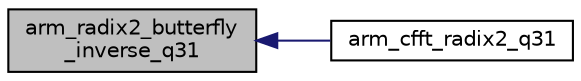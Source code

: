 digraph "arm_radix2_butterfly_inverse_q31"
{
  edge [fontname="Helvetica",fontsize="10",labelfontname="Helvetica",labelfontsize="10"];
  node [fontname="Helvetica",fontsize="10",shape=record];
  rankdir="LR";
  Node4 [label="arm_radix2_butterfly\l_inverse_q31",height=0.2,width=0.4,color="black", fillcolor="grey75", style="filled", fontcolor="black"];
  Node4 -> Node5 [dir="back",color="midnightblue",fontsize="10",style="solid",fontname="Helvetica"];
  Node5 [label="arm_cfft_radix2_q31",height=0.2,width=0.4,color="black", fillcolor="white", style="filled",URL="$group___complex_f_f_t.html#ga6321f703ec87a274aedaab33d3e766b4",tooltip="Processing function for the fixed-point CFFT/CIFFT. "];
}
